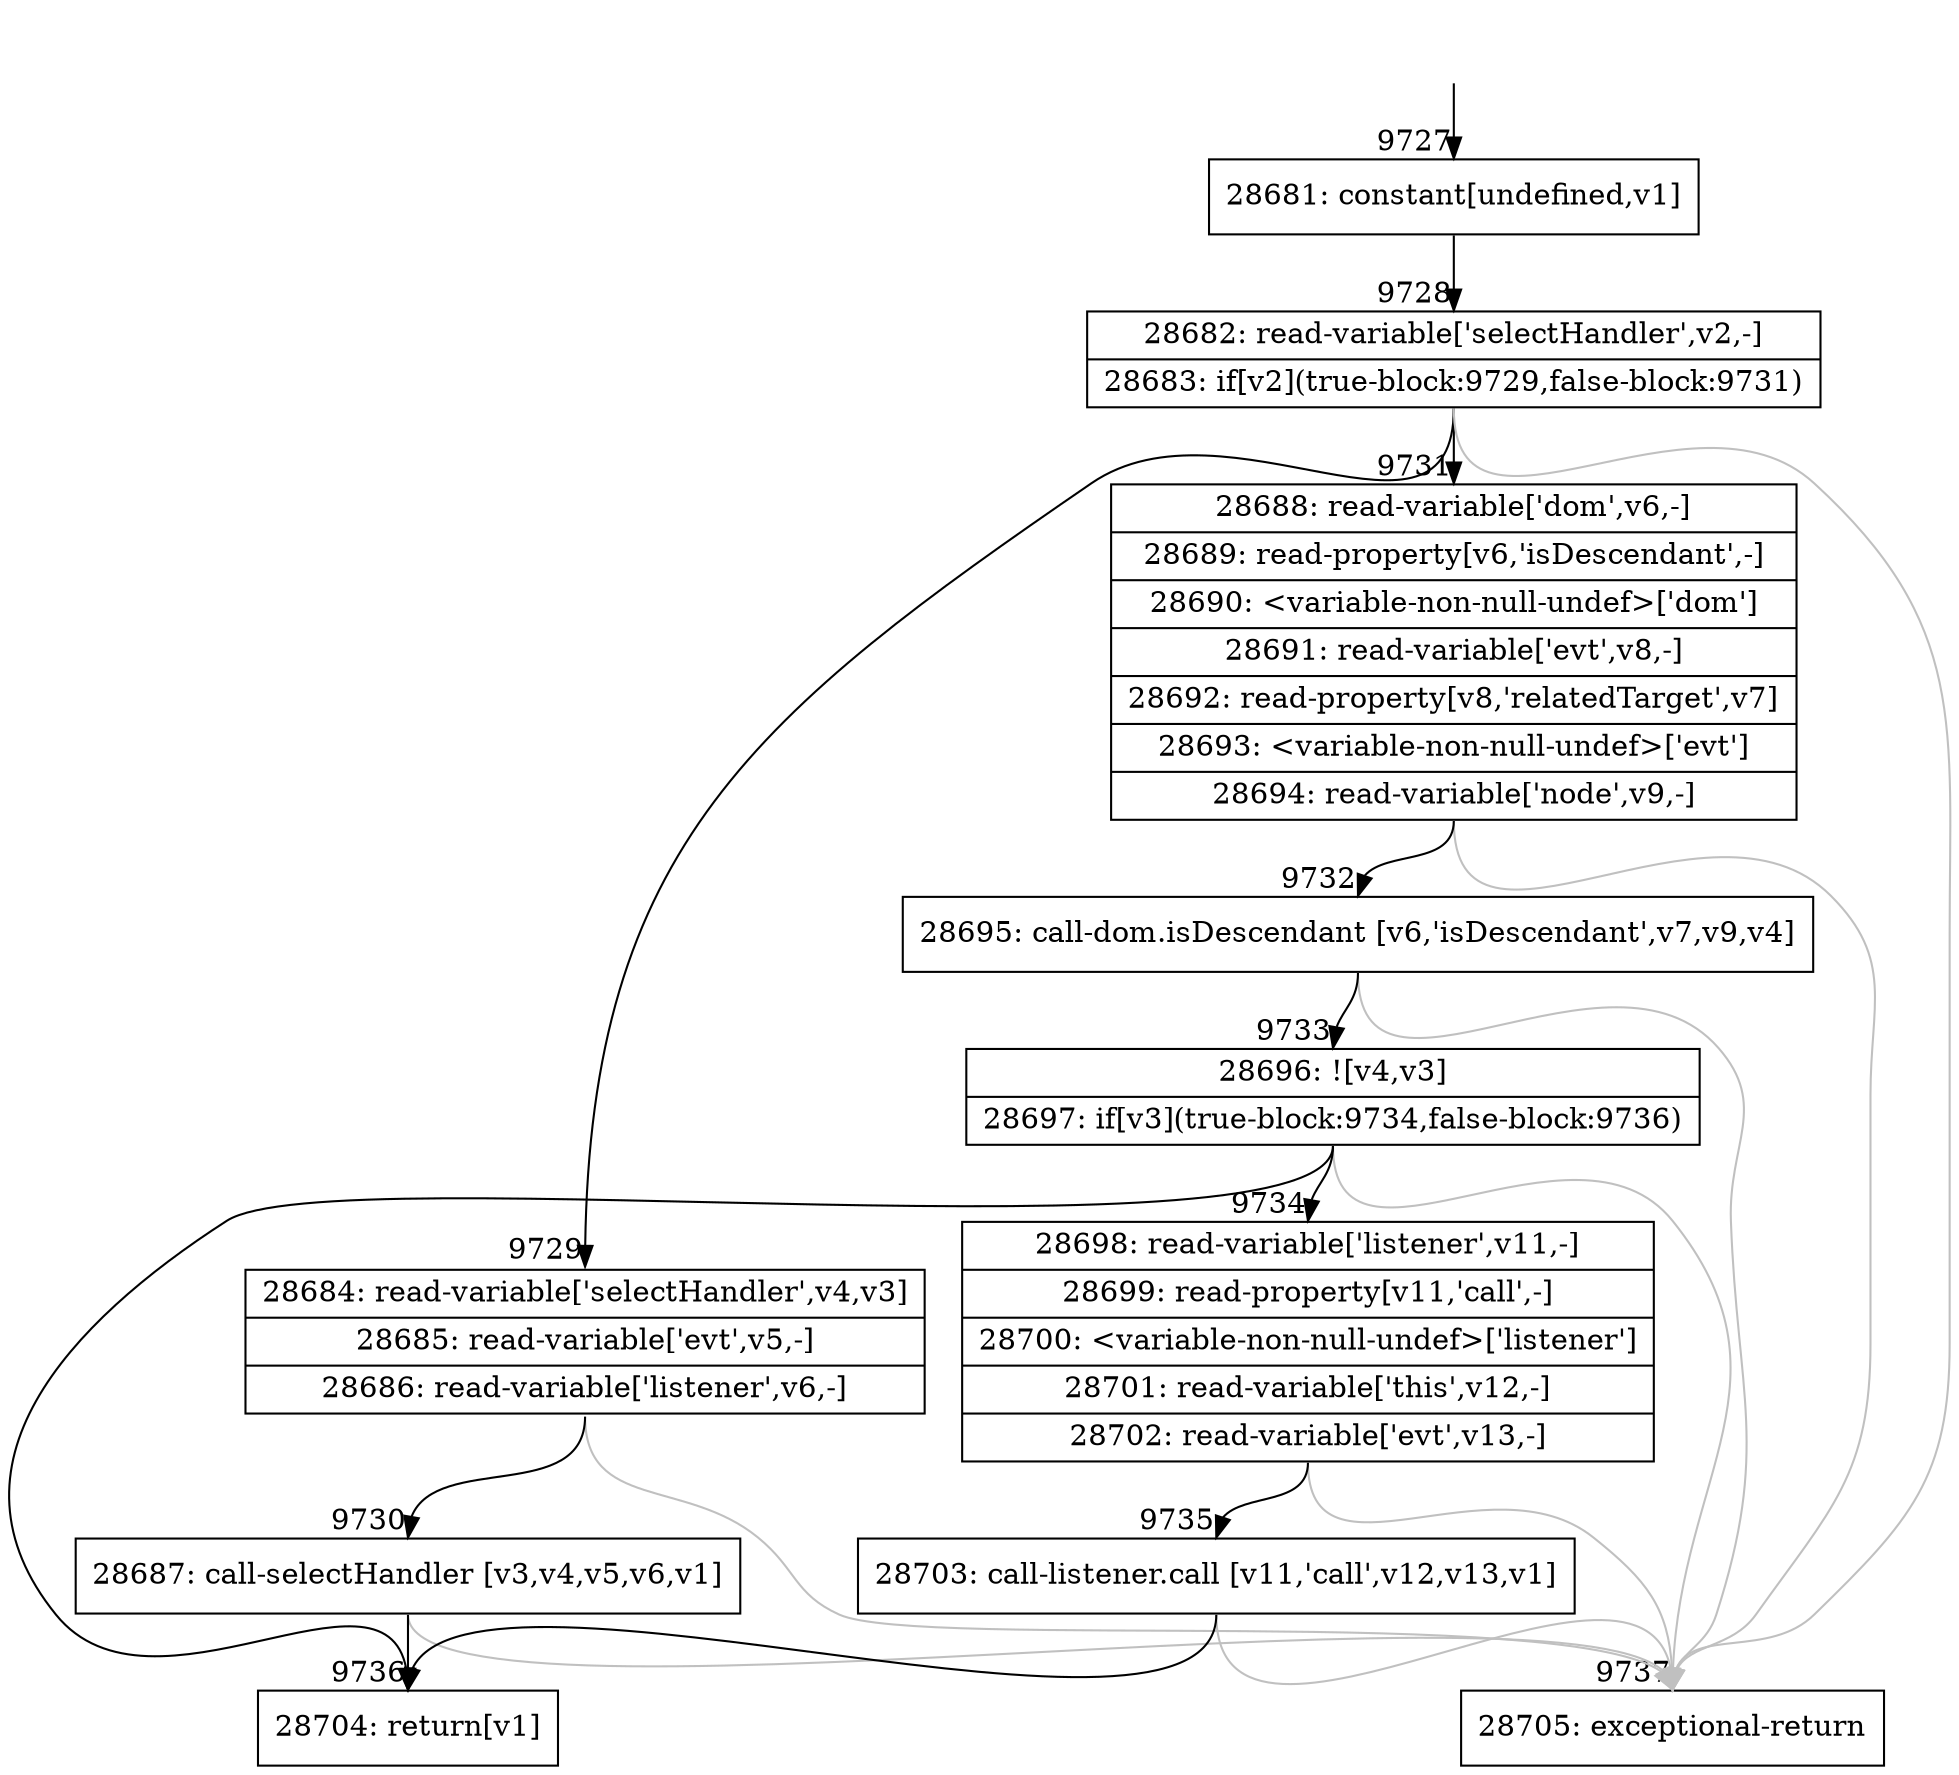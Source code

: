 digraph {
rankdir="TD"
BB_entry685[shape=none,label=""];
BB_entry685 -> BB9727 [tailport=s, headport=n, headlabel="    9727"]
BB9727 [shape=record label="{28681: constant[undefined,v1]}" ] 
BB9727 -> BB9728 [tailport=s, headport=n, headlabel="      9728"]
BB9728 [shape=record label="{28682: read-variable['selectHandler',v2,-]|28683: if[v2](true-block:9729,false-block:9731)}" ] 
BB9728 -> BB9729 [tailport=s, headport=n, headlabel="      9729"]
BB9728 -> BB9731 [tailport=s, headport=n, headlabel="      9731"]
BB9728 -> BB9737 [tailport=s, headport=n, color=gray, headlabel="      9737"]
BB9729 [shape=record label="{28684: read-variable['selectHandler',v4,v3]|28685: read-variable['evt',v5,-]|28686: read-variable['listener',v6,-]}" ] 
BB9729 -> BB9730 [tailport=s, headport=n, headlabel="      9730"]
BB9729 -> BB9737 [tailport=s, headport=n, color=gray]
BB9730 [shape=record label="{28687: call-selectHandler [v3,v4,v5,v6,v1]}" ] 
BB9730 -> BB9736 [tailport=s, headport=n, headlabel="      9736"]
BB9730 -> BB9737 [tailport=s, headport=n, color=gray]
BB9731 [shape=record label="{28688: read-variable['dom',v6,-]|28689: read-property[v6,'isDescendant',-]|28690: \<variable-non-null-undef\>['dom']|28691: read-variable['evt',v8,-]|28692: read-property[v8,'relatedTarget',v7]|28693: \<variable-non-null-undef\>['evt']|28694: read-variable['node',v9,-]}" ] 
BB9731 -> BB9732 [tailport=s, headport=n, headlabel="      9732"]
BB9731 -> BB9737 [tailport=s, headport=n, color=gray]
BB9732 [shape=record label="{28695: call-dom.isDescendant [v6,'isDescendant',v7,v9,v4]}" ] 
BB9732 -> BB9733 [tailport=s, headport=n, headlabel="      9733"]
BB9732 -> BB9737 [tailport=s, headport=n, color=gray]
BB9733 [shape=record label="{28696: ![v4,v3]|28697: if[v3](true-block:9734,false-block:9736)}" ] 
BB9733 -> BB9734 [tailport=s, headport=n, headlabel="      9734"]
BB9733 -> BB9736 [tailport=s, headport=n]
BB9733 -> BB9737 [tailport=s, headport=n, color=gray]
BB9734 [shape=record label="{28698: read-variable['listener',v11,-]|28699: read-property[v11,'call',-]|28700: \<variable-non-null-undef\>['listener']|28701: read-variable['this',v12,-]|28702: read-variable['evt',v13,-]}" ] 
BB9734 -> BB9735 [tailport=s, headport=n, headlabel="      9735"]
BB9734 -> BB9737 [tailport=s, headport=n, color=gray]
BB9735 [shape=record label="{28703: call-listener.call [v11,'call',v12,v13,v1]}" ] 
BB9735 -> BB9736 [tailport=s, headport=n]
BB9735 -> BB9737 [tailport=s, headport=n, color=gray]
BB9736 [shape=record label="{28704: return[v1]}" ] 
BB9737 [shape=record label="{28705: exceptional-return}" ] 
//#$~ 13508
}
